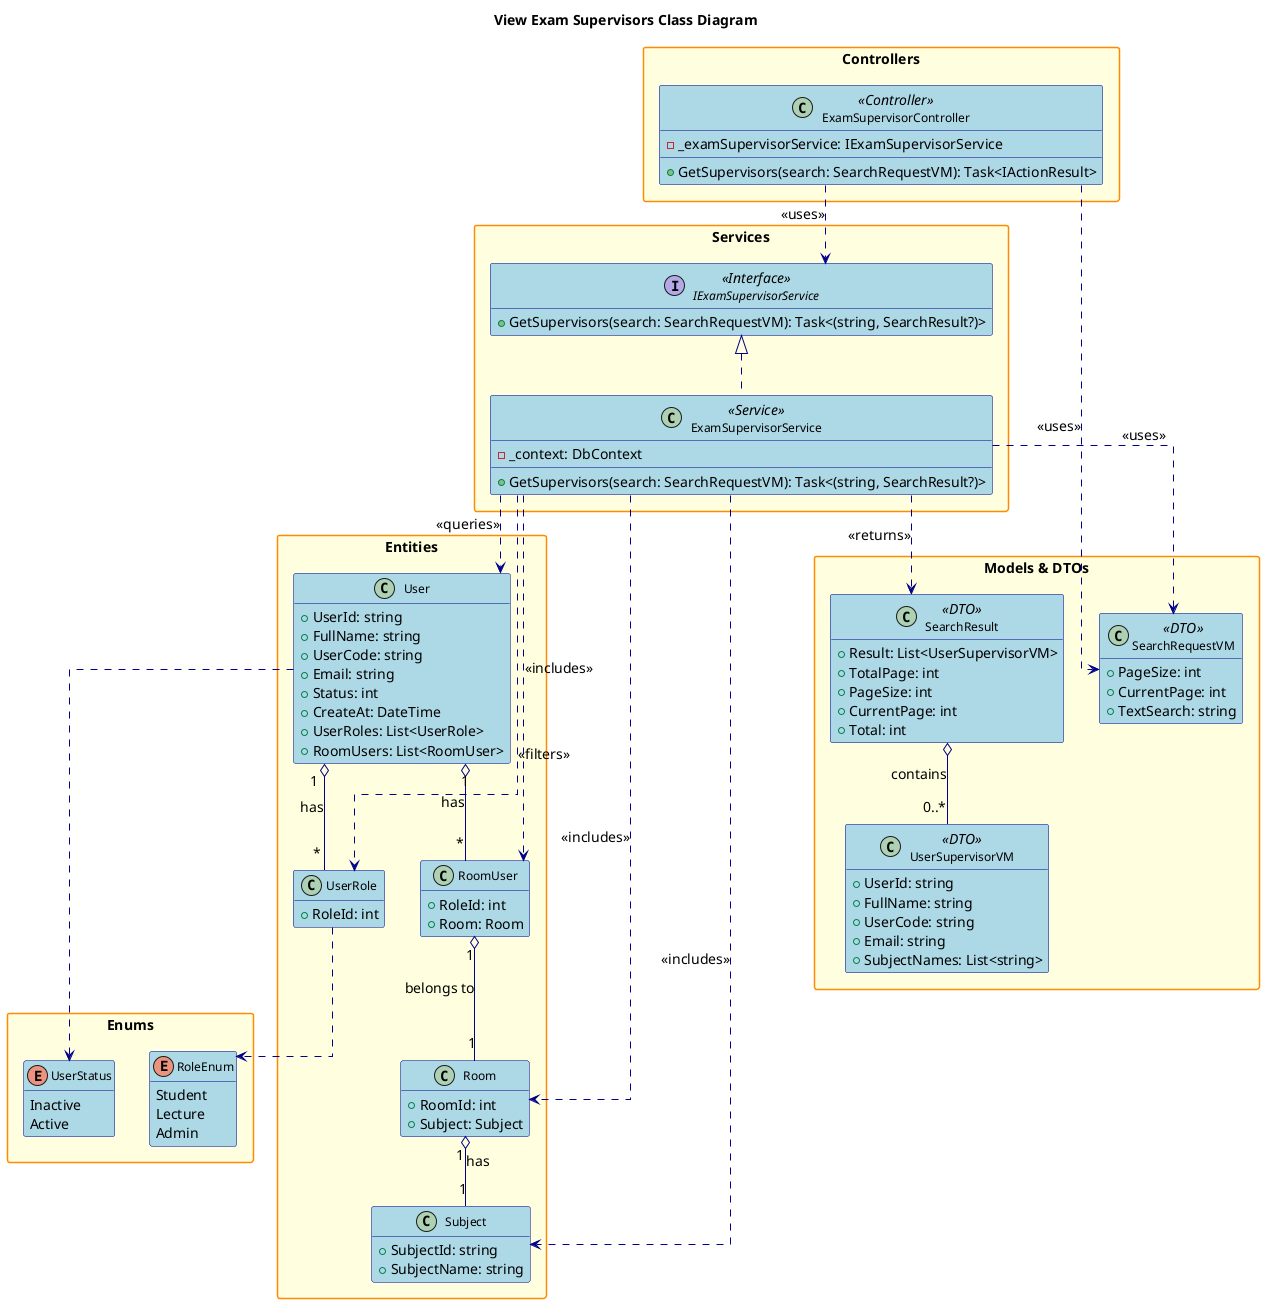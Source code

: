 @startuml
' Class Diagram for View Exam Supervisors Feature

title View Exam Supervisors Class Diagram

hide empty members
skinparam packageStyle rectangle
skinparam linetype ortho
skinparam defaultFontSize 14
skinparam defaultFontName Arial
skinparam classFontSize 12
skinparam classFontName Arial
skinparam noteFontSize 11
skinparam noteFontName Arial

skinparam class {
    BackgroundColor LightBlue
    BorderColor DarkBlue
    ArrowColor DarkBlue
    FontSize 12
}

skinparam package {
    BackgroundColor LightYellow
    BorderColor DarkOrange
    FontSize 14
    FontStyle bold
}

skinparam interface {
    BackgroundColor LightGreen
    BorderColor DarkGreen
    FontSize 12
}

skinparam enum {
    BackgroundColor LightCyan
    BorderColor DarkCyan
    FontSize 12
}

package "Controllers" {
    class ExamSupervisorController <<Controller>> {
        - _examSupervisorService: IExamSupervisorService
        + GetSupervisors(search: SearchRequestVM): Task<IActionResult>
    }
}

package "Services" {
    interface IExamSupervisorService <<Interface>> {
        + GetSupervisors(search: SearchRequestVM): Task<(string, SearchResult?)>
    }
    class ExamSupervisorService <<Service>> {
        - _context: DbContext
        + GetSupervisors(search: SearchRequestVM): Task<(string, SearchResult?)>
    }
}

package "Models & DTOs" {
    class SearchRequestVM <<DTO>> {
        + PageSize: int
        + CurrentPage: int
        + TextSearch: string
    }
    class SearchResult <<DTO>> {
        + Result: List<UserSupervisorVM>
        + TotalPage: int
        + PageSize: int
        + CurrentPage: int
        + Total: int
    }
    class UserSupervisorVM <<DTO>> {
        + UserId: string
        + FullName: string
        + UserCode: string
        + Email: string
        + SubjectNames: List<string>
    }
}

package "Entities" {
    class User {
        + UserId: string
        + FullName: string
        + UserCode: string
        + Email: string
        + Status: int
        + CreateAt: DateTime
        + UserRoles: List<UserRole>
        + RoomUsers: List<RoomUser>
    }
    class UserRole {
        + RoleId: int
    }
    class RoomUser {
        + RoleId: int
        + Room: Room
    }
    class Room {
        + RoomId: int
        + Subject: Subject
    }
    class Subject {
        + SubjectId: string
        + SubjectName: string
    }
}

package "Enums" {
    enum RoleEnum {
        Student
        Lecture
        Admin
    }
    enum UserStatus {
        Inactive
        Active
    }
}

' Relationships
ExamSupervisorController ..> IExamSupervisorService : <<uses>>
ExamSupervisorController ..> SearchRequestVM : <<uses>>
IExamSupervisorService <|.. ExamSupervisorService
ExamSupervisorService ..> User : <<queries>>
ExamSupervisorService ..> UserRole : <<filters>>
ExamSupervisorService ..> RoomUser : <<includes>>
ExamSupervisorService ..> Room : <<includes>>
ExamSupervisorService ..> Subject : <<includes>>
ExamSupervisorService ..> SearchResult : <<returns>>
ExamSupervisorService ..> SearchRequestVM : <<uses>>
SearchResult o-- "0..*" UserSupervisorVM : contains
User "1" o-- "*" UserRole : has
User "1" o-- "*" RoomUser : has
RoomUser "1" o-- "1" Room : belongs to
Room "1" o-- "1" Subject : has
UserRole ..> RoleEnum
User ..> UserStatus

@enduml 
